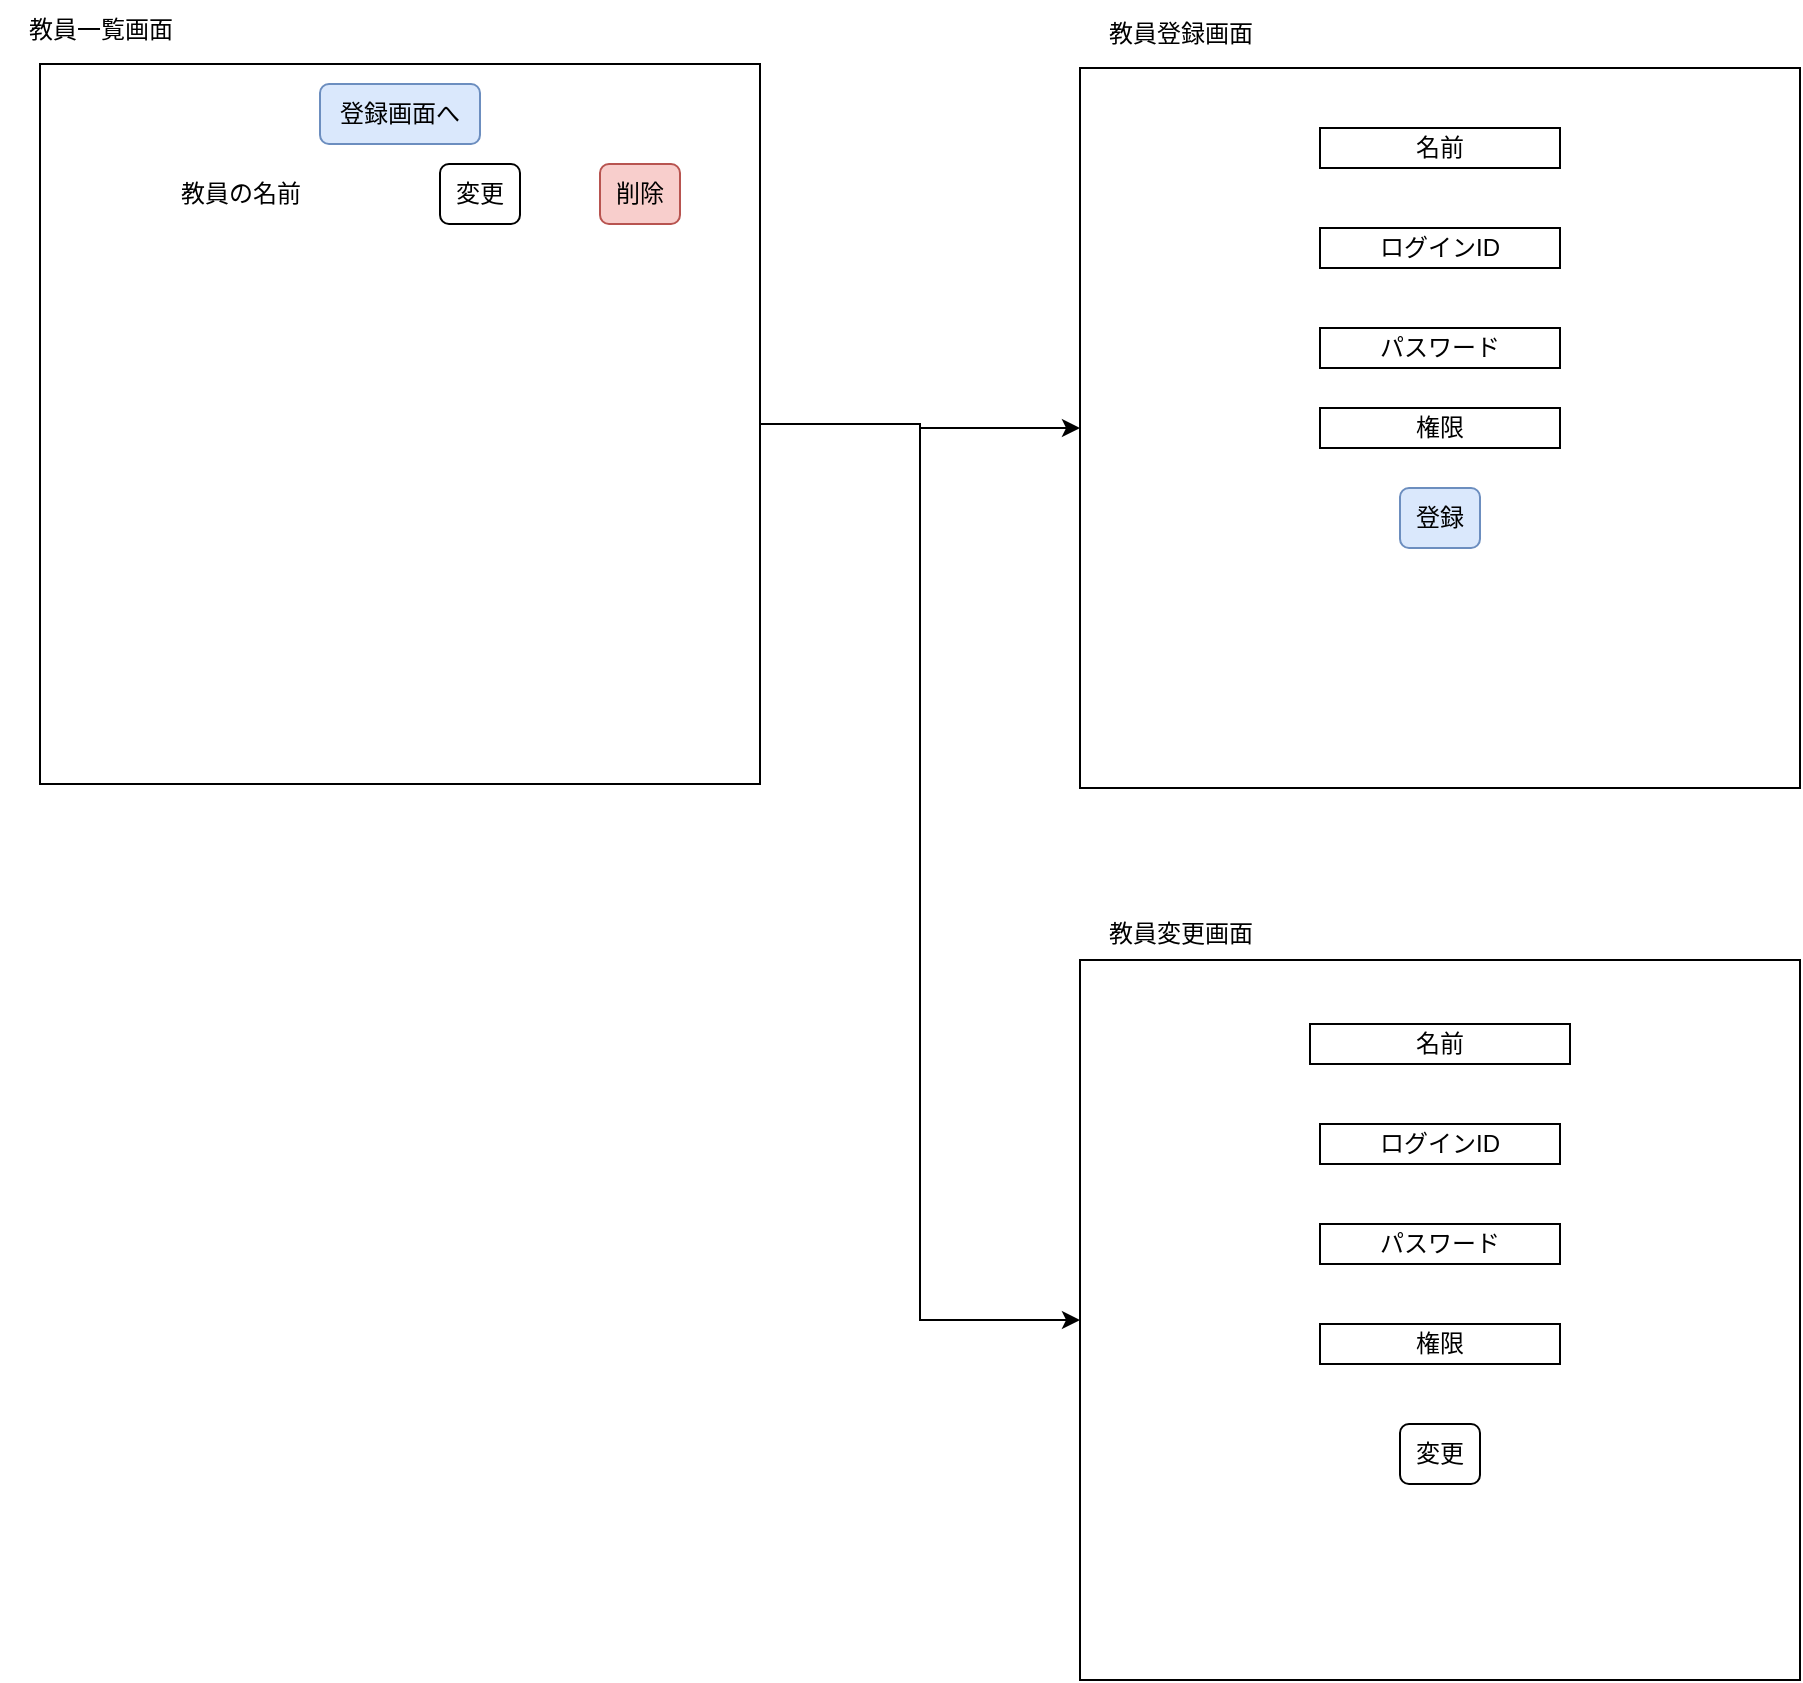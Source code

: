 <mxfile version="21.2.9" type="google" pages="3">
  <diagram name="教員" id="bD6oFuaL1lih6L8hBn8b">
    <mxGraphModel grid="1" page="1" gridSize="10" guides="1" tooltips="1" connect="1" arrows="1" fold="1" pageScale="1" pageWidth="827" pageHeight="1169" math="0" shadow="0">
      <root>
        <mxCell id="0" />
        <mxCell id="1" parent="0" />
        <mxCell id="esKYb7dzhcHLJuG7XQ9S-2" style="edgeStyle=orthogonalEdgeStyle;rounded=0;orthogonalLoop=1;jettySize=auto;html=1;entryX=0;entryY=0.5;entryDx=0;entryDy=0;" edge="1" parent="1" source="z47oT-_rVA-ZsCTS-xNa-1" target="z47oT-_rVA-ZsCTS-xNa-7">
          <mxGeometry relative="1" as="geometry" />
        </mxCell>
        <mxCell id="esKYb7dzhcHLJuG7XQ9S-3" style="edgeStyle=orthogonalEdgeStyle;rounded=0;orthogonalLoop=1;jettySize=auto;html=1;entryX=0;entryY=0.5;entryDx=0;entryDy=0;" edge="1" parent="1" source="z47oT-_rVA-ZsCTS-xNa-1" target="z47oT-_rVA-ZsCTS-xNa-19">
          <mxGeometry relative="1" as="geometry" />
        </mxCell>
        <mxCell id="z47oT-_rVA-ZsCTS-xNa-1" value="" style="whiteSpace=wrap;html=1;aspect=fixed;" vertex="1" parent="1">
          <mxGeometry x="180" y="30" width="360" height="360" as="geometry" />
        </mxCell>
        <mxCell id="z47oT-_rVA-ZsCTS-xNa-3" value="教員の名前" style="text;html=1;align=center;verticalAlign=middle;resizable=0;points=[];autosize=1;strokeColor=none;fillColor=none;" vertex="1" parent="1">
          <mxGeometry x="240" y="80" width="80" height="30" as="geometry" />
        </mxCell>
        <mxCell id="z47oT-_rVA-ZsCTS-xNa-4" value="変更" style="rounded=1;whiteSpace=wrap;html=1;" vertex="1" parent="1">
          <mxGeometry x="380" y="80" width="40" height="30" as="geometry" />
        </mxCell>
        <mxCell id="z47oT-_rVA-ZsCTS-xNa-5" value="削除" style="rounded=1;whiteSpace=wrap;html=1;fillColor=#f8cecc;strokeColor=#b85450;" vertex="1" parent="1">
          <mxGeometry x="460" y="80" width="40" height="30" as="geometry" />
        </mxCell>
        <mxCell id="z47oT-_rVA-ZsCTS-xNa-6" value="教員一覧画面" style="text;html=1;align=center;verticalAlign=middle;resizable=0;points=[];autosize=1;strokeColor=none;fillColor=none;" vertex="1" parent="1">
          <mxGeometry x="160" y="-2" width="100" height="30" as="geometry" />
        </mxCell>
        <mxCell id="z47oT-_rVA-ZsCTS-xNa-7" value="" style="whiteSpace=wrap;html=1;aspect=fixed;" vertex="1" parent="1">
          <mxGeometry x="700" y="32" width="360" height="360" as="geometry" />
        </mxCell>
        <mxCell id="z47oT-_rVA-ZsCTS-xNa-9" value="登録" style="rounded=1;whiteSpace=wrap;html=1;fillColor=#dae8fc;strokeColor=#6c8ebf;" vertex="1" parent="1">
          <mxGeometry x="860" y="242" width="40" height="30" as="geometry" />
        </mxCell>
        <mxCell id="z47oT-_rVA-ZsCTS-xNa-11" value="登録画面へ" style="rounded=1;whiteSpace=wrap;html=1;fillColor=#dae8fc;strokeColor=#6c8ebf;" vertex="1" parent="1">
          <mxGeometry x="320" y="40" width="80" height="30" as="geometry" />
        </mxCell>
        <mxCell id="z47oT-_rVA-ZsCTS-xNa-12" value="教員登録画面" style="text;html=1;align=center;verticalAlign=middle;resizable=0;points=[];autosize=1;strokeColor=none;fillColor=none;" vertex="1" parent="1">
          <mxGeometry x="700" width="100" height="30" as="geometry" />
        </mxCell>
        <mxCell id="z47oT-_rVA-ZsCTS-xNa-15" value="名前" style="rounded=0;whiteSpace=wrap;html=1;" vertex="1" parent="1">
          <mxGeometry x="820" y="62" width="120" height="20" as="geometry" />
        </mxCell>
        <mxCell id="z47oT-_rVA-ZsCTS-xNa-17" value="ログインID" style="rounded=0;whiteSpace=wrap;html=1;" vertex="1" parent="1">
          <mxGeometry x="820" y="112" width="120" height="20" as="geometry" />
        </mxCell>
        <mxCell id="z47oT-_rVA-ZsCTS-xNa-18" value="パスワード" style="rounded=0;whiteSpace=wrap;html=1;" vertex="1" parent="1">
          <mxGeometry x="820" y="162" width="120" height="20" as="geometry" />
        </mxCell>
        <mxCell id="z47oT-_rVA-ZsCTS-xNa-19" value="" style="whiteSpace=wrap;html=1;aspect=fixed;" vertex="1" parent="1">
          <mxGeometry x="700" y="478" width="360" height="360" as="geometry" />
        </mxCell>
        <mxCell id="z47oT-_rVA-ZsCTS-xNa-20" value="変更" style="rounded=1;whiteSpace=wrap;html=1;" vertex="1" parent="1">
          <mxGeometry x="860" y="710" width="40" height="30" as="geometry" />
        </mxCell>
        <mxCell id="z47oT-_rVA-ZsCTS-xNa-21" value="教員変更画面" style="text;html=1;align=center;verticalAlign=middle;resizable=0;points=[];autosize=1;strokeColor=none;fillColor=none;" vertex="1" parent="1">
          <mxGeometry x="700" y="450" width="100" height="30" as="geometry" />
        </mxCell>
        <mxCell id="z47oT-_rVA-ZsCTS-xNa-22" value="名前" style="rounded=0;whiteSpace=wrap;html=1;" vertex="1" parent="1">
          <mxGeometry x="815" y="510" width="130" height="20" as="geometry" />
        </mxCell>
        <mxCell id="z47oT-_rVA-ZsCTS-xNa-23" value="ログインID" style="rounded=0;whiteSpace=wrap;html=1;" vertex="1" parent="1">
          <mxGeometry x="820" y="560" width="120" height="20" as="geometry" />
        </mxCell>
        <mxCell id="z47oT-_rVA-ZsCTS-xNa-24" value="パスワード" style="rounded=0;whiteSpace=wrap;html=1;" vertex="1" parent="1">
          <mxGeometry x="820" y="610" width="120" height="20" as="geometry" />
        </mxCell>
        <mxCell id="z47oT-_rVA-ZsCTS-xNa-25" value="権限" style="rounded=0;whiteSpace=wrap;html=1;" vertex="1" parent="1">
          <mxGeometry x="820" y="202" width="120" height="20" as="geometry" />
        </mxCell>
        <mxCell id="esKYb7dzhcHLJuG7XQ9S-1" value="権限" style="rounded=0;whiteSpace=wrap;html=1;" vertex="1" parent="1">
          <mxGeometry x="820" y="660" width="120" height="20" as="geometry" />
        </mxCell>
      </root>
    </mxGraphModel>
  </diagram>
  <diagram id="UFyc1SQM00tft6RK8IVc" name="ログイン">
    <mxGraphModel grid="1" page="1" gridSize="10" guides="1" tooltips="1" connect="1" arrows="1" fold="1" pageScale="1" pageWidth="827" pageHeight="1169" math="0" shadow="0">
      <root>
        <mxCell id="0" />
        <mxCell id="1" parent="0" />
        <mxCell id="4OQxtln0b7rb7Y1bzaFB-2" value="" style="whiteSpace=wrap;html=1;aspect=fixed;" vertex="1" parent="1">
          <mxGeometry x="360" width="230" height="230" as="geometry" />
        </mxCell>
        <mxCell id="4OQxtln0b7rb7Y1bzaFB-3" value="ログイン画面" style="text;html=1;align=center;verticalAlign=middle;resizable=0;points=[];autosize=1;strokeColor=none;fillColor=none;" vertex="1" parent="1">
          <mxGeometry x="350" y="-30" width="100" height="30" as="geometry" />
        </mxCell>
        <mxCell id="4OQxtln0b7rb7Y1bzaFB-5" value="管理者id" style="text;html=1;align=center;verticalAlign=middle;resizable=0;points=[];autosize=1;strokeColor=none;fillColor=none;" vertex="1" parent="1">
          <mxGeometry x="380" y="26.25" width="70" height="30" as="geometry" />
        </mxCell>
        <mxCell id="4OQxtln0b7rb7Y1bzaFB-6" value="管理者パスワード" style="text;html=1;align=center;verticalAlign=middle;resizable=0;points=[];autosize=1;strokeColor=none;fillColor=none;" vertex="1" parent="1">
          <mxGeometry x="354" y="85" width="120" height="30" as="geometry" />
        </mxCell>
        <mxCell id="4OQxtln0b7rb7Y1bzaFB-7" value="" style="rounded=0;whiteSpace=wrap;html=1;" vertex="1" parent="1">
          <mxGeometry x="470" y="32.5" width="80" height="17.5" as="geometry" />
        </mxCell>
        <mxCell id="4OQxtln0b7rb7Y1bzaFB-8" value="" style="rounded=0;whiteSpace=wrap;html=1;" vertex="1" parent="1">
          <mxGeometry x="470" y="90" width="90" height="20" as="geometry" />
        </mxCell>
        <mxCell id="4OQxtln0b7rb7Y1bzaFB-9" value="送信" style="rounded=0;whiteSpace=wrap;html=1;fillColor=#dae8fc;strokeColor=#6c8ebf;" vertex="1" parent="1">
          <mxGeometry x="450" y="160" width="60" height="30" as="geometry" />
        </mxCell>
      </root>
    </mxGraphModel>
  </diagram>
  <diagram id="uQdb6mCHKT8XTp-ZCeqp" name="クラス">
    <mxGraphModel grid="1" page="1" gridSize="10" guides="1" tooltips="1" connect="1" arrows="1" fold="1" pageScale="1" pageWidth="827" pageHeight="1169" math="0" shadow="0">
      <root>
        <mxCell id="0" />
        <mxCell id="1" parent="0" />
        <mxCell id="Pv0KwIvhaWAS_ySV_ahE-1" value="" style="whiteSpace=wrap;html=1;aspect=fixed;" vertex="1" parent="1">
          <mxGeometry x="320" y="320" width="160" height="160" as="geometry" />
        </mxCell>
      </root>
    </mxGraphModel>
  </diagram>
</mxfile>
